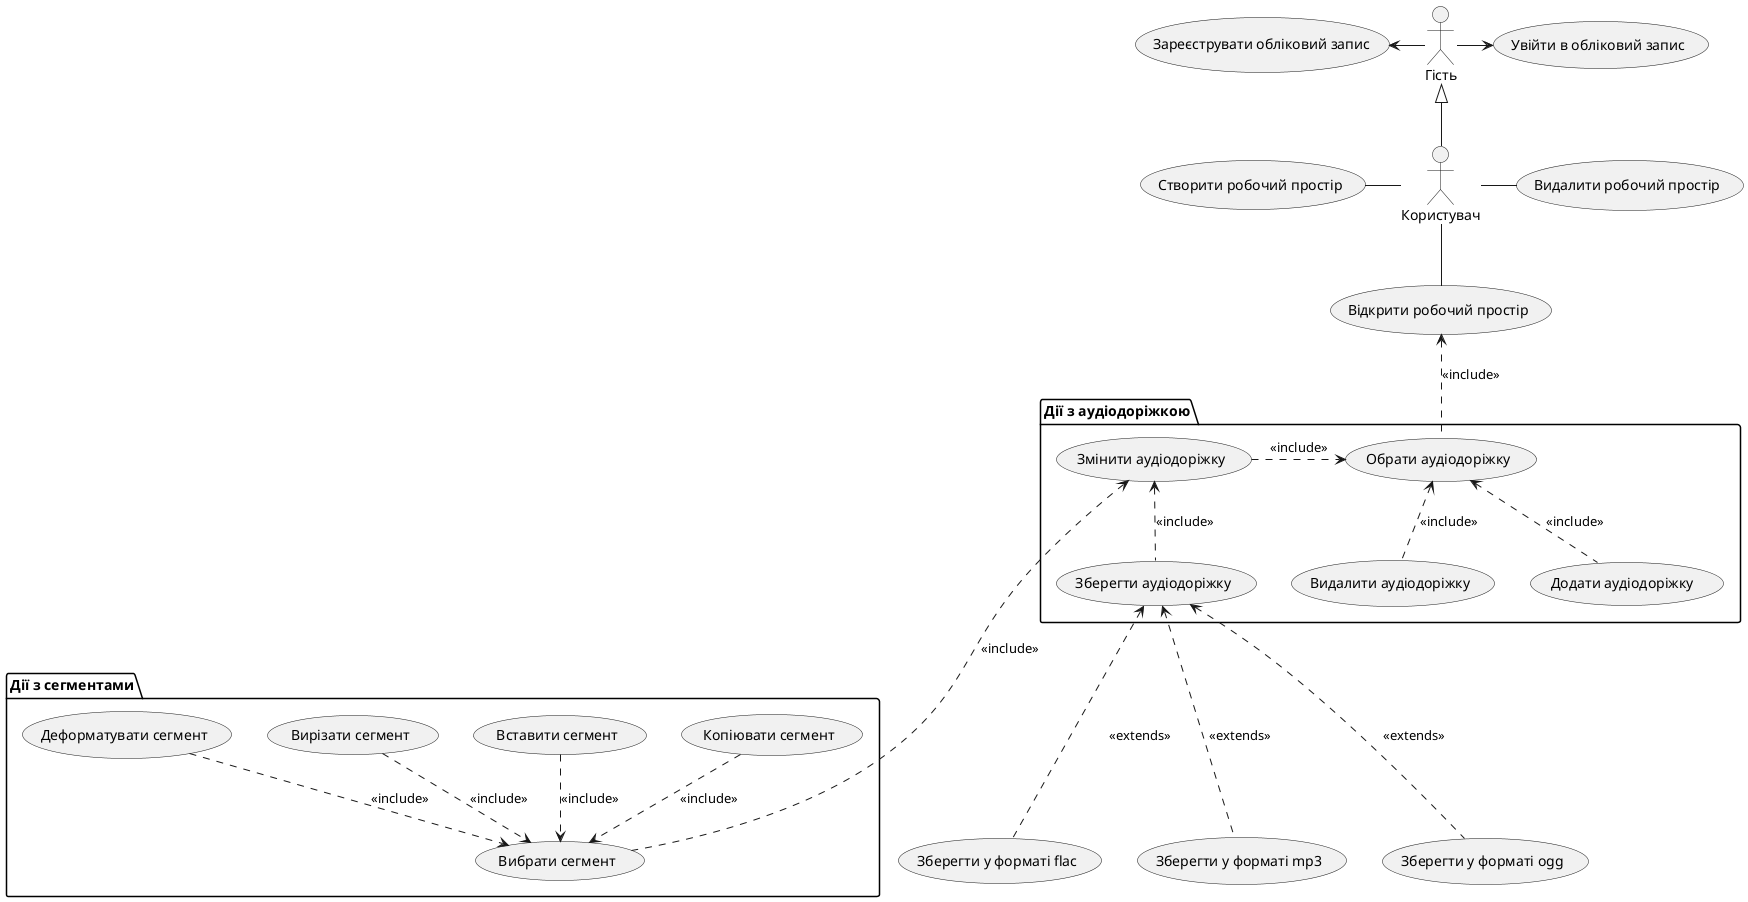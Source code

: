 @startuml
:Користувач: as User
:Гість: as Guest
Guest <|-- User

usecase "Зареєструвати обліковий запис" as register
usecase "Увійти в обліковий запис" as authenticate


package "Дії з аудіодоріжкою" {
    usecase "Обрати аудіодоріжку" as audio_choice
    usecase "Додати аудіодоріжку " as several_audio
    usecase "Видалити аудіодоріжку" as delete_audio
    usecase "Змінити аудіодоріжку" as change_audio
    usecase "Зберегти аудіодоріжку" as save_audio
}

package "Дії з сегментами" as segments {
    usecase "Вибрати сегмент" as seg_choice
    usecase "Копіювати сегмент" as copy
    usecase "Вставити сегмент" as insert
    usecase "Вирізати сегмент" as cut
    usecase "Деформатувати сегмент" as deform
}


usecase "Створити робочий простір" as workspace
usecase "Видалити робочий простір" as delete_ws
usecase "Відкрити робочий простір" as open_ws

usecase "Зберегти у форматі ogg" as ogg
usecase "Зберегти у форматі flac" as flac
usecase "Зберегти у форматі mp3" as mp3

Guest -left-> register
Guest -> authenticate
User -- open_ws
User -right--- delete_ws
User -left--- workspace


open_ws <.. audio_choice : <<include>>
audio_choice <.. several_audio : <<include>>
audio_choice <..-left- change_audio : <<include>>
change_audio <.. save_audio : <<include>>
audio_choice <.. delete_audio : <<include>>

change_audio <.... seg_choice : <<include>>
copy ..> seg_choice : <<include>>
insert ..> seg_choice : <<include>>
cut ..> seg_choice : <<include>>
deform ..> seg_choice : <<include>>

save_audio <... ogg : <<extends>>
save_audio <... flac : <<extends>>
save_audio <... mp3 : <<extends>>





@enduml
